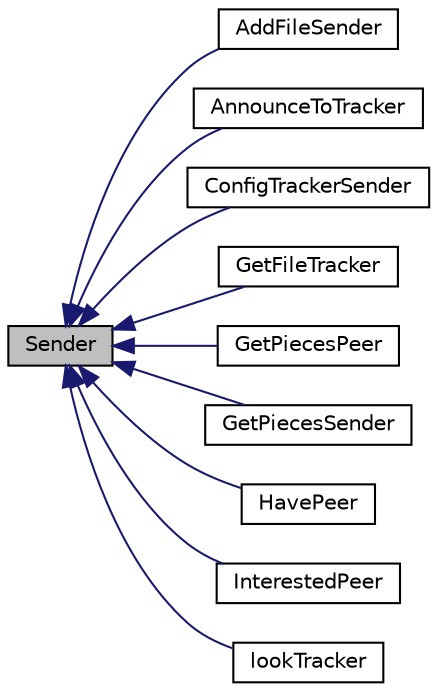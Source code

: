 digraph "Sender"
{
  edge [fontname="Helvetica",fontsize="10",labelfontname="Helvetica",labelfontsize="10"];
  node [fontname="Helvetica",fontsize="10",shape=record];
  rankdir="LR";
  Node0 [label="Sender",height=0.2,width=0.4,color="black", fillcolor="grey75", style="filled", fontcolor="black"];
  Node0 -> Node1 [dir="back",color="midnightblue",fontsize="10",style="solid",fontname="Helvetica"];
  Node1 [label="AddFileSender",height=0.2,width=0.4,color="black", fillcolor="white", style="filled",URL="$classAddFileSender.html"];
  Node0 -> Node2 [dir="back",color="midnightblue",fontsize="10",style="solid",fontname="Helvetica"];
  Node2 [label="AnnounceToTracker",height=0.2,width=0.4,color="black", fillcolor="white", style="filled",URL="$classAnnounceToTracker.html"];
  Node0 -> Node3 [dir="back",color="midnightblue",fontsize="10",style="solid",fontname="Helvetica"];
  Node3 [label="ConfigTrackerSender",height=0.2,width=0.4,color="black", fillcolor="white", style="filled",URL="$classConfigTrackerSender.html"];
  Node0 -> Node4 [dir="back",color="midnightblue",fontsize="10",style="solid",fontname="Helvetica"];
  Node4 [label="GetFileTracker",height=0.2,width=0.4,color="black", fillcolor="white", style="filled",URL="$classGetFileTracker.html"];
  Node0 -> Node5 [dir="back",color="midnightblue",fontsize="10",style="solid",fontname="Helvetica"];
  Node5 [label="GetPiecesPeer",height=0.2,width=0.4,color="black", fillcolor="white", style="filled",URL="$classGetPiecesPeer.html"];
  Node0 -> Node6 [dir="back",color="midnightblue",fontsize="10",style="solid",fontname="Helvetica"];
  Node6 [label="GetPiecesSender",height=0.2,width=0.4,color="black", fillcolor="white", style="filled",URL="$classGetPiecesSender.html"];
  Node0 -> Node7 [dir="back",color="midnightblue",fontsize="10",style="solid",fontname="Helvetica"];
  Node7 [label="HavePeer",height=0.2,width=0.4,color="black", fillcolor="white", style="filled",URL="$classHavePeer.html"];
  Node0 -> Node8 [dir="back",color="midnightblue",fontsize="10",style="solid",fontname="Helvetica"];
  Node8 [label="InterestedPeer",height=0.2,width=0.4,color="black", fillcolor="white", style="filled",URL="$classInterestedPeer.html"];
  Node0 -> Node9 [dir="back",color="midnightblue",fontsize="10",style="solid",fontname="Helvetica"];
  Node9 [label="lookTracker",height=0.2,width=0.4,color="black", fillcolor="white", style="filled",URL="$classlookTracker.html"];
}
